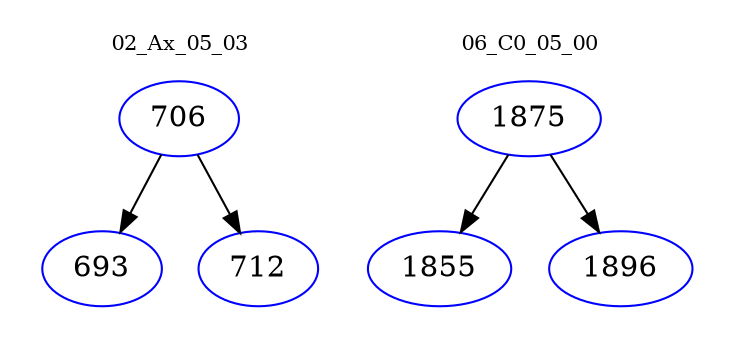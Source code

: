 digraph{
subgraph cluster_0 {
color = white
label = "02_Ax_05_03";
fontsize=10;
T0_706 [label="706", color="blue"]
T0_706 -> T0_693 [color="black"]
T0_693 [label="693", color="blue"]
T0_706 -> T0_712 [color="black"]
T0_712 [label="712", color="blue"]
}
subgraph cluster_1 {
color = white
label = "06_C0_05_00";
fontsize=10;
T1_1875 [label="1875", color="blue"]
T1_1875 -> T1_1855 [color="black"]
T1_1855 [label="1855", color="blue"]
T1_1875 -> T1_1896 [color="black"]
T1_1896 [label="1896", color="blue"]
}
}
